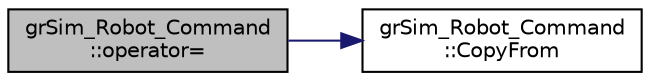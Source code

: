 digraph "grSim_Robot_Command::operator="
{
 // INTERACTIVE_SVG=YES
  edge [fontname="Helvetica",fontsize="10",labelfontname="Helvetica",labelfontsize="10"];
  node [fontname="Helvetica",fontsize="10",shape=record];
  rankdir="LR";
  Node1 [label="grSim_Robot_Command\l::operator=",height=0.2,width=0.4,color="black", fillcolor="grey75", style="filled", fontcolor="black"];
  Node1 -> Node2 [color="midnightblue",fontsize="10",style="solid",fontname="Helvetica"];
  Node2 [label="grSim_Robot_Command\l::CopyFrom",height=0.2,width=0.4,color="black", fillcolor="white", style="filled",URL="$d1/d68/classgr_sim___robot___command.html#a0ce907e2c84463064e5ac502f77f6fff"];
}
